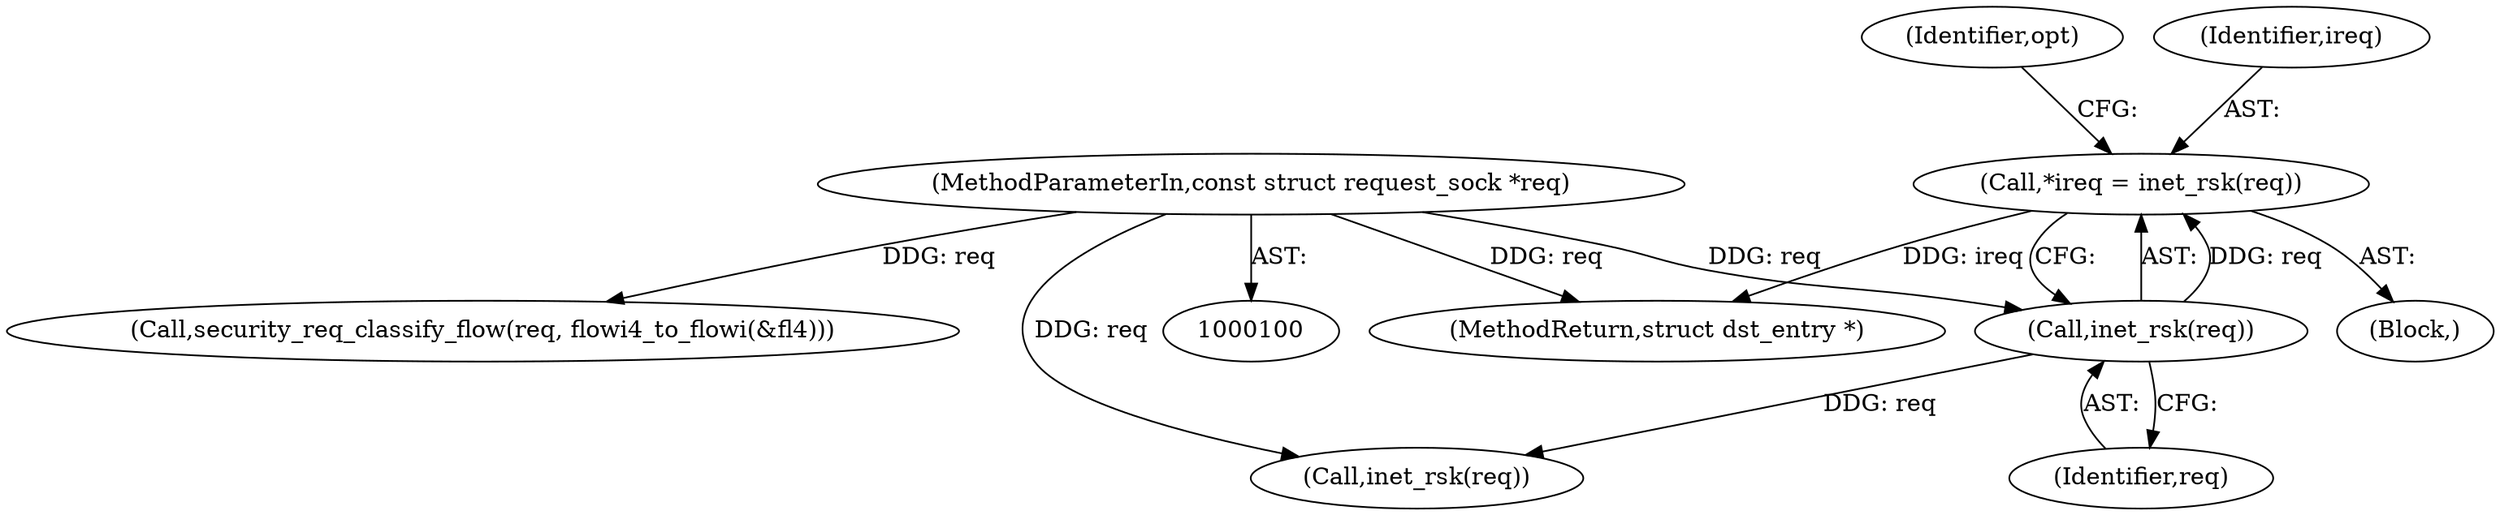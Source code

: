 digraph "0_linux_f6d8bd051c391c1c0458a30b2a7abcd939329259_14@pointer" {
"1000106" [label="(Call,*ireq = inet_rsk(req))"];
"1000108" [label="(Call,inet_rsk(req))"];
"1000102" [label="(MethodParameterIn,const struct request_sock *req)"];
"1000109" [label="(Identifier,req)"];
"1000102" [label="(MethodParameterIn,const struct request_sock *req)"];
"1000106" [label="(Call,*ireq = inet_rsk(req))"];
"1000213" [label="(MethodReturn,struct dst_entry *)"];
"1000112" [label="(Identifier,opt)"];
"1000166" [label="(Call,security_req_classify_flow(req, flowi4_to_flowi(&fl4)))"];
"1000108" [label="(Call,inet_rsk(req))"];
"1000103" [label="(Block,)"];
"1000114" [label="(Call,inet_rsk(req))"];
"1000107" [label="(Identifier,ireq)"];
"1000106" -> "1000103"  [label="AST: "];
"1000106" -> "1000108"  [label="CFG: "];
"1000107" -> "1000106"  [label="AST: "];
"1000108" -> "1000106"  [label="AST: "];
"1000112" -> "1000106"  [label="CFG: "];
"1000106" -> "1000213"  [label="DDG: ireq"];
"1000108" -> "1000106"  [label="DDG: req"];
"1000108" -> "1000109"  [label="CFG: "];
"1000109" -> "1000108"  [label="AST: "];
"1000102" -> "1000108"  [label="DDG: req"];
"1000108" -> "1000114"  [label="DDG: req"];
"1000102" -> "1000100"  [label="AST: "];
"1000102" -> "1000213"  [label="DDG: req"];
"1000102" -> "1000114"  [label="DDG: req"];
"1000102" -> "1000166"  [label="DDG: req"];
}
